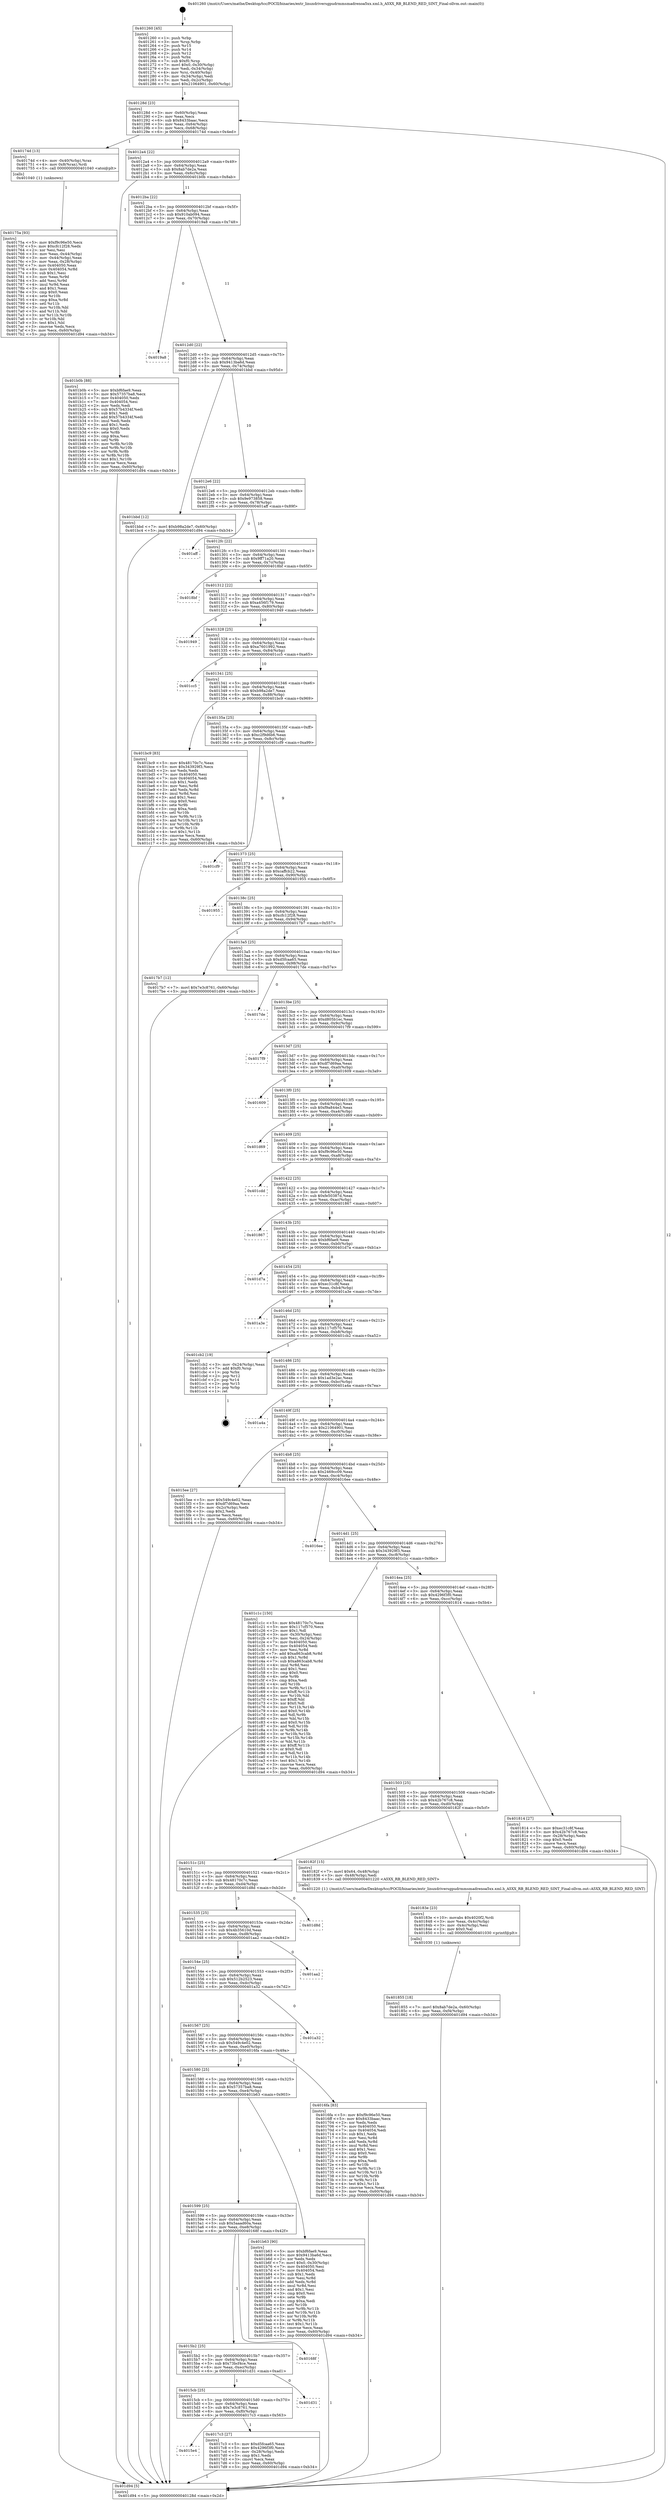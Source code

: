 digraph "0x401260" {
  label = "0x401260 (/mnt/c/Users/mathe/Desktop/tcc/POCII/binaries/extr_linuxdriversgpudrmmsmadrenoa5xx.xml.h_A5XX_RB_BLEND_RED_SINT_Final-ollvm.out::main(0))"
  labelloc = "t"
  node[shape=record]

  Entry [label="",width=0.3,height=0.3,shape=circle,fillcolor=black,style=filled]
  "0x40128d" [label="{
     0x40128d [23]\l
     | [instrs]\l
     &nbsp;&nbsp;0x40128d \<+3\>: mov -0x60(%rbp),%eax\l
     &nbsp;&nbsp;0x401290 \<+2\>: mov %eax,%ecx\l
     &nbsp;&nbsp;0x401292 \<+6\>: sub $0x8433baac,%ecx\l
     &nbsp;&nbsp;0x401298 \<+3\>: mov %eax,-0x64(%rbp)\l
     &nbsp;&nbsp;0x40129b \<+3\>: mov %ecx,-0x68(%rbp)\l
     &nbsp;&nbsp;0x40129e \<+6\>: je 000000000040174d \<main+0x4ed\>\l
  }"]
  "0x40174d" [label="{
     0x40174d [13]\l
     | [instrs]\l
     &nbsp;&nbsp;0x40174d \<+4\>: mov -0x40(%rbp),%rax\l
     &nbsp;&nbsp;0x401751 \<+4\>: mov 0x8(%rax),%rdi\l
     &nbsp;&nbsp;0x401755 \<+5\>: call 0000000000401040 \<atoi@plt\>\l
     | [calls]\l
     &nbsp;&nbsp;0x401040 \{1\} (unknown)\l
  }"]
  "0x4012a4" [label="{
     0x4012a4 [22]\l
     | [instrs]\l
     &nbsp;&nbsp;0x4012a4 \<+5\>: jmp 00000000004012a9 \<main+0x49\>\l
     &nbsp;&nbsp;0x4012a9 \<+3\>: mov -0x64(%rbp),%eax\l
     &nbsp;&nbsp;0x4012ac \<+5\>: sub $0x8ab7de2a,%eax\l
     &nbsp;&nbsp;0x4012b1 \<+3\>: mov %eax,-0x6c(%rbp)\l
     &nbsp;&nbsp;0x4012b4 \<+6\>: je 0000000000401b0b \<main+0x8ab\>\l
  }"]
  Exit [label="",width=0.3,height=0.3,shape=circle,fillcolor=black,style=filled,peripheries=2]
  "0x401b0b" [label="{
     0x401b0b [88]\l
     | [instrs]\l
     &nbsp;&nbsp;0x401b0b \<+5\>: mov $0xbf6fae9,%eax\l
     &nbsp;&nbsp;0x401b10 \<+5\>: mov $0x57357ba8,%ecx\l
     &nbsp;&nbsp;0x401b15 \<+7\>: mov 0x404050,%edx\l
     &nbsp;&nbsp;0x401b1c \<+7\>: mov 0x404054,%esi\l
     &nbsp;&nbsp;0x401b23 \<+2\>: mov %edx,%edi\l
     &nbsp;&nbsp;0x401b25 \<+6\>: sub $0x57b4334f,%edi\l
     &nbsp;&nbsp;0x401b2b \<+3\>: sub $0x1,%edi\l
     &nbsp;&nbsp;0x401b2e \<+6\>: add $0x57b4334f,%edi\l
     &nbsp;&nbsp;0x401b34 \<+3\>: imul %edi,%edx\l
     &nbsp;&nbsp;0x401b37 \<+3\>: and $0x1,%edx\l
     &nbsp;&nbsp;0x401b3a \<+3\>: cmp $0x0,%edx\l
     &nbsp;&nbsp;0x401b3d \<+4\>: sete %r8b\l
     &nbsp;&nbsp;0x401b41 \<+3\>: cmp $0xa,%esi\l
     &nbsp;&nbsp;0x401b44 \<+4\>: setl %r9b\l
     &nbsp;&nbsp;0x401b48 \<+3\>: mov %r8b,%r10b\l
     &nbsp;&nbsp;0x401b4b \<+3\>: and %r9b,%r10b\l
     &nbsp;&nbsp;0x401b4e \<+3\>: xor %r9b,%r8b\l
     &nbsp;&nbsp;0x401b51 \<+3\>: or %r8b,%r10b\l
     &nbsp;&nbsp;0x401b54 \<+4\>: test $0x1,%r10b\l
     &nbsp;&nbsp;0x401b58 \<+3\>: cmovne %ecx,%eax\l
     &nbsp;&nbsp;0x401b5b \<+3\>: mov %eax,-0x60(%rbp)\l
     &nbsp;&nbsp;0x401b5e \<+5\>: jmp 0000000000401d94 \<main+0xb34\>\l
  }"]
  "0x4012ba" [label="{
     0x4012ba [22]\l
     | [instrs]\l
     &nbsp;&nbsp;0x4012ba \<+5\>: jmp 00000000004012bf \<main+0x5f\>\l
     &nbsp;&nbsp;0x4012bf \<+3\>: mov -0x64(%rbp),%eax\l
     &nbsp;&nbsp;0x4012c2 \<+5\>: sub $0x910ab094,%eax\l
     &nbsp;&nbsp;0x4012c7 \<+3\>: mov %eax,-0x70(%rbp)\l
     &nbsp;&nbsp;0x4012ca \<+6\>: je 00000000004019a8 \<main+0x748\>\l
  }"]
  "0x401855" [label="{
     0x401855 [18]\l
     | [instrs]\l
     &nbsp;&nbsp;0x401855 \<+7\>: movl $0x8ab7de2a,-0x60(%rbp)\l
     &nbsp;&nbsp;0x40185c \<+6\>: mov %eax,-0xf4(%rbp)\l
     &nbsp;&nbsp;0x401862 \<+5\>: jmp 0000000000401d94 \<main+0xb34\>\l
  }"]
  "0x4019a8" [label="{
     0x4019a8\l
  }", style=dashed]
  "0x4012d0" [label="{
     0x4012d0 [22]\l
     | [instrs]\l
     &nbsp;&nbsp;0x4012d0 \<+5\>: jmp 00000000004012d5 \<main+0x75\>\l
     &nbsp;&nbsp;0x4012d5 \<+3\>: mov -0x64(%rbp),%eax\l
     &nbsp;&nbsp;0x4012d8 \<+5\>: sub $0x9413ba6d,%eax\l
     &nbsp;&nbsp;0x4012dd \<+3\>: mov %eax,-0x74(%rbp)\l
     &nbsp;&nbsp;0x4012e0 \<+6\>: je 0000000000401bbd \<main+0x95d\>\l
  }"]
  "0x40183e" [label="{
     0x40183e [23]\l
     | [instrs]\l
     &nbsp;&nbsp;0x40183e \<+10\>: movabs $0x4020f2,%rdi\l
     &nbsp;&nbsp;0x401848 \<+3\>: mov %eax,-0x4c(%rbp)\l
     &nbsp;&nbsp;0x40184b \<+3\>: mov -0x4c(%rbp),%esi\l
     &nbsp;&nbsp;0x40184e \<+2\>: mov $0x0,%al\l
     &nbsp;&nbsp;0x401850 \<+5\>: call 0000000000401030 \<printf@plt\>\l
     | [calls]\l
     &nbsp;&nbsp;0x401030 \{1\} (unknown)\l
  }"]
  "0x401bbd" [label="{
     0x401bbd [12]\l
     | [instrs]\l
     &nbsp;&nbsp;0x401bbd \<+7\>: movl $0xb98a2de7,-0x60(%rbp)\l
     &nbsp;&nbsp;0x401bc4 \<+5\>: jmp 0000000000401d94 \<main+0xb34\>\l
  }"]
  "0x4012e6" [label="{
     0x4012e6 [22]\l
     | [instrs]\l
     &nbsp;&nbsp;0x4012e6 \<+5\>: jmp 00000000004012eb \<main+0x8b\>\l
     &nbsp;&nbsp;0x4012eb \<+3\>: mov -0x64(%rbp),%eax\l
     &nbsp;&nbsp;0x4012ee \<+5\>: sub $0x9e973858,%eax\l
     &nbsp;&nbsp;0x4012f3 \<+3\>: mov %eax,-0x78(%rbp)\l
     &nbsp;&nbsp;0x4012f6 \<+6\>: je 0000000000401aff \<main+0x89f\>\l
  }"]
  "0x4015e4" [label="{
     0x4015e4\l
  }", style=dashed]
  "0x401aff" [label="{
     0x401aff\l
  }", style=dashed]
  "0x4012fc" [label="{
     0x4012fc [22]\l
     | [instrs]\l
     &nbsp;&nbsp;0x4012fc \<+5\>: jmp 0000000000401301 \<main+0xa1\>\l
     &nbsp;&nbsp;0x401301 \<+3\>: mov -0x64(%rbp),%eax\l
     &nbsp;&nbsp;0x401304 \<+5\>: sub $0x9ff71a20,%eax\l
     &nbsp;&nbsp;0x401309 \<+3\>: mov %eax,-0x7c(%rbp)\l
     &nbsp;&nbsp;0x40130c \<+6\>: je 00000000004018bf \<main+0x65f\>\l
  }"]
  "0x4017c3" [label="{
     0x4017c3 [27]\l
     | [instrs]\l
     &nbsp;&nbsp;0x4017c3 \<+5\>: mov $0xd5fcaa65,%eax\l
     &nbsp;&nbsp;0x4017c8 \<+5\>: mov $0x4296f3f0,%ecx\l
     &nbsp;&nbsp;0x4017cd \<+3\>: mov -0x28(%rbp),%edx\l
     &nbsp;&nbsp;0x4017d0 \<+3\>: cmp $0x1,%edx\l
     &nbsp;&nbsp;0x4017d3 \<+3\>: cmovl %ecx,%eax\l
     &nbsp;&nbsp;0x4017d6 \<+3\>: mov %eax,-0x60(%rbp)\l
     &nbsp;&nbsp;0x4017d9 \<+5\>: jmp 0000000000401d94 \<main+0xb34\>\l
  }"]
  "0x4018bf" [label="{
     0x4018bf\l
  }", style=dashed]
  "0x401312" [label="{
     0x401312 [22]\l
     | [instrs]\l
     &nbsp;&nbsp;0x401312 \<+5\>: jmp 0000000000401317 \<main+0xb7\>\l
     &nbsp;&nbsp;0x401317 \<+3\>: mov -0x64(%rbp),%eax\l
     &nbsp;&nbsp;0x40131a \<+5\>: sub $0xa456f179,%eax\l
     &nbsp;&nbsp;0x40131f \<+3\>: mov %eax,-0x80(%rbp)\l
     &nbsp;&nbsp;0x401322 \<+6\>: je 0000000000401949 \<main+0x6e9\>\l
  }"]
  "0x4015cb" [label="{
     0x4015cb [25]\l
     | [instrs]\l
     &nbsp;&nbsp;0x4015cb \<+5\>: jmp 00000000004015d0 \<main+0x370\>\l
     &nbsp;&nbsp;0x4015d0 \<+3\>: mov -0x64(%rbp),%eax\l
     &nbsp;&nbsp;0x4015d3 \<+5\>: sub $0x7e3c8761,%eax\l
     &nbsp;&nbsp;0x4015d8 \<+6\>: mov %eax,-0xf0(%rbp)\l
     &nbsp;&nbsp;0x4015de \<+6\>: je 00000000004017c3 \<main+0x563\>\l
  }"]
  "0x401949" [label="{
     0x401949\l
  }", style=dashed]
  "0x401328" [label="{
     0x401328 [25]\l
     | [instrs]\l
     &nbsp;&nbsp;0x401328 \<+5\>: jmp 000000000040132d \<main+0xcd\>\l
     &nbsp;&nbsp;0x40132d \<+3\>: mov -0x64(%rbp),%eax\l
     &nbsp;&nbsp;0x401330 \<+5\>: sub $0xa7601992,%eax\l
     &nbsp;&nbsp;0x401335 \<+6\>: mov %eax,-0x84(%rbp)\l
     &nbsp;&nbsp;0x40133b \<+6\>: je 0000000000401cc5 \<main+0xa65\>\l
  }"]
  "0x401d31" [label="{
     0x401d31\l
  }", style=dashed]
  "0x401cc5" [label="{
     0x401cc5\l
  }", style=dashed]
  "0x401341" [label="{
     0x401341 [25]\l
     | [instrs]\l
     &nbsp;&nbsp;0x401341 \<+5\>: jmp 0000000000401346 \<main+0xe6\>\l
     &nbsp;&nbsp;0x401346 \<+3\>: mov -0x64(%rbp),%eax\l
     &nbsp;&nbsp;0x401349 \<+5\>: sub $0xb98a2de7,%eax\l
     &nbsp;&nbsp;0x40134e \<+6\>: mov %eax,-0x88(%rbp)\l
     &nbsp;&nbsp;0x401354 \<+6\>: je 0000000000401bc9 \<main+0x969\>\l
  }"]
  "0x4015b2" [label="{
     0x4015b2 [25]\l
     | [instrs]\l
     &nbsp;&nbsp;0x4015b2 \<+5\>: jmp 00000000004015b7 \<main+0x357\>\l
     &nbsp;&nbsp;0x4015b7 \<+3\>: mov -0x64(%rbp),%eax\l
     &nbsp;&nbsp;0x4015ba \<+5\>: sub $0x73bcf4ce,%eax\l
     &nbsp;&nbsp;0x4015bf \<+6\>: mov %eax,-0xec(%rbp)\l
     &nbsp;&nbsp;0x4015c5 \<+6\>: je 0000000000401d31 \<main+0xad1\>\l
  }"]
  "0x401bc9" [label="{
     0x401bc9 [83]\l
     | [instrs]\l
     &nbsp;&nbsp;0x401bc9 \<+5\>: mov $0x48170c7c,%eax\l
     &nbsp;&nbsp;0x401bce \<+5\>: mov $0x343929f3,%ecx\l
     &nbsp;&nbsp;0x401bd3 \<+2\>: xor %edx,%edx\l
     &nbsp;&nbsp;0x401bd5 \<+7\>: mov 0x404050,%esi\l
     &nbsp;&nbsp;0x401bdc \<+7\>: mov 0x404054,%edi\l
     &nbsp;&nbsp;0x401be3 \<+3\>: sub $0x1,%edx\l
     &nbsp;&nbsp;0x401be6 \<+3\>: mov %esi,%r8d\l
     &nbsp;&nbsp;0x401be9 \<+3\>: add %edx,%r8d\l
     &nbsp;&nbsp;0x401bec \<+4\>: imul %r8d,%esi\l
     &nbsp;&nbsp;0x401bf0 \<+3\>: and $0x1,%esi\l
     &nbsp;&nbsp;0x401bf3 \<+3\>: cmp $0x0,%esi\l
     &nbsp;&nbsp;0x401bf6 \<+4\>: sete %r9b\l
     &nbsp;&nbsp;0x401bfa \<+3\>: cmp $0xa,%edi\l
     &nbsp;&nbsp;0x401bfd \<+4\>: setl %r10b\l
     &nbsp;&nbsp;0x401c01 \<+3\>: mov %r9b,%r11b\l
     &nbsp;&nbsp;0x401c04 \<+3\>: and %r10b,%r11b\l
     &nbsp;&nbsp;0x401c07 \<+3\>: xor %r10b,%r9b\l
     &nbsp;&nbsp;0x401c0a \<+3\>: or %r9b,%r11b\l
     &nbsp;&nbsp;0x401c0d \<+4\>: test $0x1,%r11b\l
     &nbsp;&nbsp;0x401c11 \<+3\>: cmovne %ecx,%eax\l
     &nbsp;&nbsp;0x401c14 \<+3\>: mov %eax,-0x60(%rbp)\l
     &nbsp;&nbsp;0x401c17 \<+5\>: jmp 0000000000401d94 \<main+0xb34\>\l
  }"]
  "0x40135a" [label="{
     0x40135a [25]\l
     | [instrs]\l
     &nbsp;&nbsp;0x40135a \<+5\>: jmp 000000000040135f \<main+0xff\>\l
     &nbsp;&nbsp;0x40135f \<+3\>: mov -0x64(%rbp),%eax\l
     &nbsp;&nbsp;0x401362 \<+5\>: sub $0xc2f9d6b6,%eax\l
     &nbsp;&nbsp;0x401367 \<+6\>: mov %eax,-0x8c(%rbp)\l
     &nbsp;&nbsp;0x40136d \<+6\>: je 0000000000401cf9 \<main+0xa99\>\l
  }"]
  "0x40168f" [label="{
     0x40168f\l
  }", style=dashed]
  "0x401cf9" [label="{
     0x401cf9\l
  }", style=dashed]
  "0x401373" [label="{
     0x401373 [25]\l
     | [instrs]\l
     &nbsp;&nbsp;0x401373 \<+5\>: jmp 0000000000401378 \<main+0x118\>\l
     &nbsp;&nbsp;0x401378 \<+3\>: mov -0x64(%rbp),%eax\l
     &nbsp;&nbsp;0x40137b \<+5\>: sub $0xcaffcb22,%eax\l
     &nbsp;&nbsp;0x401380 \<+6\>: mov %eax,-0x90(%rbp)\l
     &nbsp;&nbsp;0x401386 \<+6\>: je 0000000000401955 \<main+0x6f5\>\l
  }"]
  "0x401599" [label="{
     0x401599 [25]\l
     | [instrs]\l
     &nbsp;&nbsp;0x401599 \<+5\>: jmp 000000000040159e \<main+0x33e\>\l
     &nbsp;&nbsp;0x40159e \<+3\>: mov -0x64(%rbp),%eax\l
     &nbsp;&nbsp;0x4015a1 \<+5\>: sub $0x5aaad60a,%eax\l
     &nbsp;&nbsp;0x4015a6 \<+6\>: mov %eax,-0xe8(%rbp)\l
     &nbsp;&nbsp;0x4015ac \<+6\>: je 000000000040168f \<main+0x42f\>\l
  }"]
  "0x401955" [label="{
     0x401955\l
  }", style=dashed]
  "0x40138c" [label="{
     0x40138c [25]\l
     | [instrs]\l
     &nbsp;&nbsp;0x40138c \<+5\>: jmp 0000000000401391 \<main+0x131\>\l
     &nbsp;&nbsp;0x401391 \<+3\>: mov -0x64(%rbp),%eax\l
     &nbsp;&nbsp;0x401394 \<+5\>: sub $0xcfc12f28,%eax\l
     &nbsp;&nbsp;0x401399 \<+6\>: mov %eax,-0x94(%rbp)\l
     &nbsp;&nbsp;0x40139f \<+6\>: je 00000000004017b7 \<main+0x557\>\l
  }"]
  "0x401b63" [label="{
     0x401b63 [90]\l
     | [instrs]\l
     &nbsp;&nbsp;0x401b63 \<+5\>: mov $0xbf6fae9,%eax\l
     &nbsp;&nbsp;0x401b68 \<+5\>: mov $0x9413ba6d,%ecx\l
     &nbsp;&nbsp;0x401b6d \<+2\>: xor %edx,%edx\l
     &nbsp;&nbsp;0x401b6f \<+7\>: movl $0x0,-0x30(%rbp)\l
     &nbsp;&nbsp;0x401b76 \<+7\>: mov 0x404050,%esi\l
     &nbsp;&nbsp;0x401b7d \<+7\>: mov 0x404054,%edi\l
     &nbsp;&nbsp;0x401b84 \<+3\>: sub $0x1,%edx\l
     &nbsp;&nbsp;0x401b87 \<+3\>: mov %esi,%r8d\l
     &nbsp;&nbsp;0x401b8a \<+3\>: add %edx,%r8d\l
     &nbsp;&nbsp;0x401b8d \<+4\>: imul %r8d,%esi\l
     &nbsp;&nbsp;0x401b91 \<+3\>: and $0x1,%esi\l
     &nbsp;&nbsp;0x401b94 \<+3\>: cmp $0x0,%esi\l
     &nbsp;&nbsp;0x401b97 \<+4\>: sete %r9b\l
     &nbsp;&nbsp;0x401b9b \<+3\>: cmp $0xa,%edi\l
     &nbsp;&nbsp;0x401b9e \<+4\>: setl %r10b\l
     &nbsp;&nbsp;0x401ba2 \<+3\>: mov %r9b,%r11b\l
     &nbsp;&nbsp;0x401ba5 \<+3\>: and %r10b,%r11b\l
     &nbsp;&nbsp;0x401ba8 \<+3\>: xor %r10b,%r9b\l
     &nbsp;&nbsp;0x401bab \<+3\>: or %r9b,%r11b\l
     &nbsp;&nbsp;0x401bae \<+4\>: test $0x1,%r11b\l
     &nbsp;&nbsp;0x401bb2 \<+3\>: cmovne %ecx,%eax\l
     &nbsp;&nbsp;0x401bb5 \<+3\>: mov %eax,-0x60(%rbp)\l
     &nbsp;&nbsp;0x401bb8 \<+5\>: jmp 0000000000401d94 \<main+0xb34\>\l
  }"]
  "0x4017b7" [label="{
     0x4017b7 [12]\l
     | [instrs]\l
     &nbsp;&nbsp;0x4017b7 \<+7\>: movl $0x7e3c8761,-0x60(%rbp)\l
     &nbsp;&nbsp;0x4017be \<+5\>: jmp 0000000000401d94 \<main+0xb34\>\l
  }"]
  "0x4013a5" [label="{
     0x4013a5 [25]\l
     | [instrs]\l
     &nbsp;&nbsp;0x4013a5 \<+5\>: jmp 00000000004013aa \<main+0x14a\>\l
     &nbsp;&nbsp;0x4013aa \<+3\>: mov -0x64(%rbp),%eax\l
     &nbsp;&nbsp;0x4013ad \<+5\>: sub $0xd5fcaa65,%eax\l
     &nbsp;&nbsp;0x4013b2 \<+6\>: mov %eax,-0x98(%rbp)\l
     &nbsp;&nbsp;0x4013b8 \<+6\>: je 00000000004017de \<main+0x57e\>\l
  }"]
  "0x40175a" [label="{
     0x40175a [93]\l
     | [instrs]\l
     &nbsp;&nbsp;0x40175a \<+5\>: mov $0xf9c96e50,%ecx\l
     &nbsp;&nbsp;0x40175f \<+5\>: mov $0xcfc12f28,%edx\l
     &nbsp;&nbsp;0x401764 \<+2\>: xor %esi,%esi\l
     &nbsp;&nbsp;0x401766 \<+3\>: mov %eax,-0x44(%rbp)\l
     &nbsp;&nbsp;0x401769 \<+3\>: mov -0x44(%rbp),%eax\l
     &nbsp;&nbsp;0x40176c \<+3\>: mov %eax,-0x28(%rbp)\l
     &nbsp;&nbsp;0x40176f \<+7\>: mov 0x404050,%eax\l
     &nbsp;&nbsp;0x401776 \<+8\>: mov 0x404054,%r8d\l
     &nbsp;&nbsp;0x40177e \<+3\>: sub $0x1,%esi\l
     &nbsp;&nbsp;0x401781 \<+3\>: mov %eax,%r9d\l
     &nbsp;&nbsp;0x401784 \<+3\>: add %esi,%r9d\l
     &nbsp;&nbsp;0x401787 \<+4\>: imul %r9d,%eax\l
     &nbsp;&nbsp;0x40178b \<+3\>: and $0x1,%eax\l
     &nbsp;&nbsp;0x40178e \<+3\>: cmp $0x0,%eax\l
     &nbsp;&nbsp;0x401791 \<+4\>: sete %r10b\l
     &nbsp;&nbsp;0x401795 \<+4\>: cmp $0xa,%r8d\l
     &nbsp;&nbsp;0x401799 \<+4\>: setl %r11b\l
     &nbsp;&nbsp;0x40179d \<+3\>: mov %r10b,%bl\l
     &nbsp;&nbsp;0x4017a0 \<+3\>: and %r11b,%bl\l
     &nbsp;&nbsp;0x4017a3 \<+3\>: xor %r11b,%r10b\l
     &nbsp;&nbsp;0x4017a6 \<+3\>: or %r10b,%bl\l
     &nbsp;&nbsp;0x4017a9 \<+3\>: test $0x1,%bl\l
     &nbsp;&nbsp;0x4017ac \<+3\>: cmovne %edx,%ecx\l
     &nbsp;&nbsp;0x4017af \<+3\>: mov %ecx,-0x60(%rbp)\l
     &nbsp;&nbsp;0x4017b2 \<+5\>: jmp 0000000000401d94 \<main+0xb34\>\l
  }"]
  "0x4017de" [label="{
     0x4017de\l
  }", style=dashed]
  "0x4013be" [label="{
     0x4013be [25]\l
     | [instrs]\l
     &nbsp;&nbsp;0x4013be \<+5\>: jmp 00000000004013c3 \<main+0x163\>\l
     &nbsp;&nbsp;0x4013c3 \<+3\>: mov -0x64(%rbp),%eax\l
     &nbsp;&nbsp;0x4013c6 \<+5\>: sub $0xd805b1ec,%eax\l
     &nbsp;&nbsp;0x4013cb \<+6\>: mov %eax,-0x9c(%rbp)\l
     &nbsp;&nbsp;0x4013d1 \<+6\>: je 00000000004017f9 \<main+0x599\>\l
  }"]
  "0x401580" [label="{
     0x401580 [25]\l
     | [instrs]\l
     &nbsp;&nbsp;0x401580 \<+5\>: jmp 0000000000401585 \<main+0x325\>\l
     &nbsp;&nbsp;0x401585 \<+3\>: mov -0x64(%rbp),%eax\l
     &nbsp;&nbsp;0x401588 \<+5\>: sub $0x57357ba8,%eax\l
     &nbsp;&nbsp;0x40158d \<+6\>: mov %eax,-0xe4(%rbp)\l
     &nbsp;&nbsp;0x401593 \<+6\>: je 0000000000401b63 \<main+0x903\>\l
  }"]
  "0x4017f9" [label="{
     0x4017f9\l
  }", style=dashed]
  "0x4013d7" [label="{
     0x4013d7 [25]\l
     | [instrs]\l
     &nbsp;&nbsp;0x4013d7 \<+5\>: jmp 00000000004013dc \<main+0x17c\>\l
     &nbsp;&nbsp;0x4013dc \<+3\>: mov -0x64(%rbp),%eax\l
     &nbsp;&nbsp;0x4013df \<+5\>: sub $0xdf7d69aa,%eax\l
     &nbsp;&nbsp;0x4013e4 \<+6\>: mov %eax,-0xa0(%rbp)\l
     &nbsp;&nbsp;0x4013ea \<+6\>: je 0000000000401609 \<main+0x3a9\>\l
  }"]
  "0x4016fa" [label="{
     0x4016fa [83]\l
     | [instrs]\l
     &nbsp;&nbsp;0x4016fa \<+5\>: mov $0xf9c96e50,%eax\l
     &nbsp;&nbsp;0x4016ff \<+5\>: mov $0x8433baac,%ecx\l
     &nbsp;&nbsp;0x401704 \<+2\>: xor %edx,%edx\l
     &nbsp;&nbsp;0x401706 \<+7\>: mov 0x404050,%esi\l
     &nbsp;&nbsp;0x40170d \<+7\>: mov 0x404054,%edi\l
     &nbsp;&nbsp;0x401714 \<+3\>: sub $0x1,%edx\l
     &nbsp;&nbsp;0x401717 \<+3\>: mov %esi,%r8d\l
     &nbsp;&nbsp;0x40171a \<+3\>: add %edx,%r8d\l
     &nbsp;&nbsp;0x40171d \<+4\>: imul %r8d,%esi\l
     &nbsp;&nbsp;0x401721 \<+3\>: and $0x1,%esi\l
     &nbsp;&nbsp;0x401724 \<+3\>: cmp $0x0,%esi\l
     &nbsp;&nbsp;0x401727 \<+4\>: sete %r9b\l
     &nbsp;&nbsp;0x40172b \<+3\>: cmp $0xa,%edi\l
     &nbsp;&nbsp;0x40172e \<+4\>: setl %r10b\l
     &nbsp;&nbsp;0x401732 \<+3\>: mov %r9b,%r11b\l
     &nbsp;&nbsp;0x401735 \<+3\>: and %r10b,%r11b\l
     &nbsp;&nbsp;0x401738 \<+3\>: xor %r10b,%r9b\l
     &nbsp;&nbsp;0x40173b \<+3\>: or %r9b,%r11b\l
     &nbsp;&nbsp;0x40173e \<+4\>: test $0x1,%r11b\l
     &nbsp;&nbsp;0x401742 \<+3\>: cmovne %ecx,%eax\l
     &nbsp;&nbsp;0x401745 \<+3\>: mov %eax,-0x60(%rbp)\l
     &nbsp;&nbsp;0x401748 \<+5\>: jmp 0000000000401d94 \<main+0xb34\>\l
  }"]
  "0x401609" [label="{
     0x401609\l
  }", style=dashed]
  "0x4013f0" [label="{
     0x4013f0 [25]\l
     | [instrs]\l
     &nbsp;&nbsp;0x4013f0 \<+5\>: jmp 00000000004013f5 \<main+0x195\>\l
     &nbsp;&nbsp;0x4013f5 \<+3\>: mov -0x64(%rbp),%eax\l
     &nbsp;&nbsp;0x4013f8 \<+5\>: sub $0xf9a844e3,%eax\l
     &nbsp;&nbsp;0x4013fd \<+6\>: mov %eax,-0xa4(%rbp)\l
     &nbsp;&nbsp;0x401403 \<+6\>: je 0000000000401d69 \<main+0xb09\>\l
  }"]
  "0x401567" [label="{
     0x401567 [25]\l
     | [instrs]\l
     &nbsp;&nbsp;0x401567 \<+5\>: jmp 000000000040156c \<main+0x30c\>\l
     &nbsp;&nbsp;0x40156c \<+3\>: mov -0x64(%rbp),%eax\l
     &nbsp;&nbsp;0x40156f \<+5\>: sub $0x549c4e02,%eax\l
     &nbsp;&nbsp;0x401574 \<+6\>: mov %eax,-0xe0(%rbp)\l
     &nbsp;&nbsp;0x40157a \<+6\>: je 00000000004016fa \<main+0x49a\>\l
  }"]
  "0x401d69" [label="{
     0x401d69\l
  }", style=dashed]
  "0x401409" [label="{
     0x401409 [25]\l
     | [instrs]\l
     &nbsp;&nbsp;0x401409 \<+5\>: jmp 000000000040140e \<main+0x1ae\>\l
     &nbsp;&nbsp;0x40140e \<+3\>: mov -0x64(%rbp),%eax\l
     &nbsp;&nbsp;0x401411 \<+5\>: sub $0xf9c96e50,%eax\l
     &nbsp;&nbsp;0x401416 \<+6\>: mov %eax,-0xa8(%rbp)\l
     &nbsp;&nbsp;0x40141c \<+6\>: je 0000000000401cdd \<main+0xa7d\>\l
  }"]
  "0x401a32" [label="{
     0x401a32\l
  }", style=dashed]
  "0x401cdd" [label="{
     0x401cdd\l
  }", style=dashed]
  "0x401422" [label="{
     0x401422 [25]\l
     | [instrs]\l
     &nbsp;&nbsp;0x401422 \<+5\>: jmp 0000000000401427 \<main+0x1c7\>\l
     &nbsp;&nbsp;0x401427 \<+3\>: mov -0x64(%rbp),%eax\l
     &nbsp;&nbsp;0x40142a \<+5\>: sub $0xfe50387d,%eax\l
     &nbsp;&nbsp;0x40142f \<+6\>: mov %eax,-0xac(%rbp)\l
     &nbsp;&nbsp;0x401435 \<+6\>: je 0000000000401867 \<main+0x607\>\l
  }"]
  "0x40154e" [label="{
     0x40154e [25]\l
     | [instrs]\l
     &nbsp;&nbsp;0x40154e \<+5\>: jmp 0000000000401553 \<main+0x2f3\>\l
     &nbsp;&nbsp;0x401553 \<+3\>: mov -0x64(%rbp),%eax\l
     &nbsp;&nbsp;0x401556 \<+5\>: sub $0x512b2523,%eax\l
     &nbsp;&nbsp;0x40155b \<+6\>: mov %eax,-0xdc(%rbp)\l
     &nbsp;&nbsp;0x401561 \<+6\>: je 0000000000401a32 \<main+0x7d2\>\l
  }"]
  "0x401867" [label="{
     0x401867\l
  }", style=dashed]
  "0x40143b" [label="{
     0x40143b [25]\l
     | [instrs]\l
     &nbsp;&nbsp;0x40143b \<+5\>: jmp 0000000000401440 \<main+0x1e0\>\l
     &nbsp;&nbsp;0x401440 \<+3\>: mov -0x64(%rbp),%eax\l
     &nbsp;&nbsp;0x401443 \<+5\>: sub $0xbf6fae9,%eax\l
     &nbsp;&nbsp;0x401448 \<+6\>: mov %eax,-0xb0(%rbp)\l
     &nbsp;&nbsp;0x40144e \<+6\>: je 0000000000401d7a \<main+0xb1a\>\l
  }"]
  "0x401aa2" [label="{
     0x401aa2\l
  }", style=dashed]
  "0x401d7a" [label="{
     0x401d7a\l
  }", style=dashed]
  "0x401454" [label="{
     0x401454 [25]\l
     | [instrs]\l
     &nbsp;&nbsp;0x401454 \<+5\>: jmp 0000000000401459 \<main+0x1f9\>\l
     &nbsp;&nbsp;0x401459 \<+3\>: mov -0x64(%rbp),%eax\l
     &nbsp;&nbsp;0x40145c \<+5\>: sub $0xec31c8f,%eax\l
     &nbsp;&nbsp;0x401461 \<+6\>: mov %eax,-0xb4(%rbp)\l
     &nbsp;&nbsp;0x401467 \<+6\>: je 0000000000401a3e \<main+0x7de\>\l
  }"]
  "0x401535" [label="{
     0x401535 [25]\l
     | [instrs]\l
     &nbsp;&nbsp;0x401535 \<+5\>: jmp 000000000040153a \<main+0x2da\>\l
     &nbsp;&nbsp;0x40153a \<+3\>: mov -0x64(%rbp),%eax\l
     &nbsp;&nbsp;0x40153d \<+5\>: sub $0x4b35610d,%eax\l
     &nbsp;&nbsp;0x401542 \<+6\>: mov %eax,-0xd8(%rbp)\l
     &nbsp;&nbsp;0x401548 \<+6\>: je 0000000000401aa2 \<main+0x842\>\l
  }"]
  "0x401a3e" [label="{
     0x401a3e\l
  }", style=dashed]
  "0x40146d" [label="{
     0x40146d [25]\l
     | [instrs]\l
     &nbsp;&nbsp;0x40146d \<+5\>: jmp 0000000000401472 \<main+0x212\>\l
     &nbsp;&nbsp;0x401472 \<+3\>: mov -0x64(%rbp),%eax\l
     &nbsp;&nbsp;0x401475 \<+5\>: sub $0x117cf570,%eax\l
     &nbsp;&nbsp;0x40147a \<+6\>: mov %eax,-0xb8(%rbp)\l
     &nbsp;&nbsp;0x401480 \<+6\>: je 0000000000401cb2 \<main+0xa52\>\l
  }"]
  "0x401d8d" [label="{
     0x401d8d\l
  }", style=dashed]
  "0x401cb2" [label="{
     0x401cb2 [19]\l
     | [instrs]\l
     &nbsp;&nbsp;0x401cb2 \<+3\>: mov -0x24(%rbp),%eax\l
     &nbsp;&nbsp;0x401cb5 \<+7\>: add $0xf0,%rsp\l
     &nbsp;&nbsp;0x401cbc \<+1\>: pop %rbx\l
     &nbsp;&nbsp;0x401cbd \<+2\>: pop %r12\l
     &nbsp;&nbsp;0x401cbf \<+2\>: pop %r14\l
     &nbsp;&nbsp;0x401cc1 \<+2\>: pop %r15\l
     &nbsp;&nbsp;0x401cc3 \<+1\>: pop %rbp\l
     &nbsp;&nbsp;0x401cc4 \<+1\>: ret\l
  }"]
  "0x401486" [label="{
     0x401486 [25]\l
     | [instrs]\l
     &nbsp;&nbsp;0x401486 \<+5\>: jmp 000000000040148b \<main+0x22b\>\l
     &nbsp;&nbsp;0x40148b \<+3\>: mov -0x64(%rbp),%eax\l
     &nbsp;&nbsp;0x40148e \<+5\>: sub $0x1ad3e2ac,%eax\l
     &nbsp;&nbsp;0x401493 \<+6\>: mov %eax,-0xbc(%rbp)\l
     &nbsp;&nbsp;0x401499 \<+6\>: je 0000000000401a4a \<main+0x7ea\>\l
  }"]
  "0x40151c" [label="{
     0x40151c [25]\l
     | [instrs]\l
     &nbsp;&nbsp;0x40151c \<+5\>: jmp 0000000000401521 \<main+0x2c1\>\l
     &nbsp;&nbsp;0x401521 \<+3\>: mov -0x64(%rbp),%eax\l
     &nbsp;&nbsp;0x401524 \<+5\>: sub $0x48170c7c,%eax\l
     &nbsp;&nbsp;0x401529 \<+6\>: mov %eax,-0xd4(%rbp)\l
     &nbsp;&nbsp;0x40152f \<+6\>: je 0000000000401d8d \<main+0xb2d\>\l
  }"]
  "0x401a4a" [label="{
     0x401a4a\l
  }", style=dashed]
  "0x40149f" [label="{
     0x40149f [25]\l
     | [instrs]\l
     &nbsp;&nbsp;0x40149f \<+5\>: jmp 00000000004014a4 \<main+0x244\>\l
     &nbsp;&nbsp;0x4014a4 \<+3\>: mov -0x64(%rbp),%eax\l
     &nbsp;&nbsp;0x4014a7 \<+5\>: sub $0x21064901,%eax\l
     &nbsp;&nbsp;0x4014ac \<+6\>: mov %eax,-0xc0(%rbp)\l
     &nbsp;&nbsp;0x4014b2 \<+6\>: je 00000000004015ee \<main+0x38e\>\l
  }"]
  "0x40182f" [label="{
     0x40182f [15]\l
     | [instrs]\l
     &nbsp;&nbsp;0x40182f \<+7\>: movl $0x64,-0x48(%rbp)\l
     &nbsp;&nbsp;0x401836 \<+3\>: mov -0x48(%rbp),%edi\l
     &nbsp;&nbsp;0x401839 \<+5\>: call 0000000000401220 \<A5XX_RB_BLEND_RED_SINT\>\l
     | [calls]\l
     &nbsp;&nbsp;0x401220 \{1\} (/mnt/c/Users/mathe/Desktop/tcc/POCII/binaries/extr_linuxdriversgpudrmmsmadrenoa5xx.xml.h_A5XX_RB_BLEND_RED_SINT_Final-ollvm.out::A5XX_RB_BLEND_RED_SINT)\l
  }"]
  "0x4015ee" [label="{
     0x4015ee [27]\l
     | [instrs]\l
     &nbsp;&nbsp;0x4015ee \<+5\>: mov $0x549c4e02,%eax\l
     &nbsp;&nbsp;0x4015f3 \<+5\>: mov $0xdf7d69aa,%ecx\l
     &nbsp;&nbsp;0x4015f8 \<+3\>: mov -0x2c(%rbp),%edx\l
     &nbsp;&nbsp;0x4015fb \<+3\>: cmp $0x2,%edx\l
     &nbsp;&nbsp;0x4015fe \<+3\>: cmovne %ecx,%eax\l
     &nbsp;&nbsp;0x401601 \<+3\>: mov %eax,-0x60(%rbp)\l
     &nbsp;&nbsp;0x401604 \<+5\>: jmp 0000000000401d94 \<main+0xb34\>\l
  }"]
  "0x4014b8" [label="{
     0x4014b8 [25]\l
     | [instrs]\l
     &nbsp;&nbsp;0x4014b8 \<+5\>: jmp 00000000004014bd \<main+0x25d\>\l
     &nbsp;&nbsp;0x4014bd \<+3\>: mov -0x64(%rbp),%eax\l
     &nbsp;&nbsp;0x4014c0 \<+5\>: sub $0x2469cc09,%eax\l
     &nbsp;&nbsp;0x4014c5 \<+6\>: mov %eax,-0xc4(%rbp)\l
     &nbsp;&nbsp;0x4014cb \<+6\>: je 00000000004016ee \<main+0x48e\>\l
  }"]
  "0x401d94" [label="{
     0x401d94 [5]\l
     | [instrs]\l
     &nbsp;&nbsp;0x401d94 \<+5\>: jmp 000000000040128d \<main+0x2d\>\l
  }"]
  "0x401260" [label="{
     0x401260 [45]\l
     | [instrs]\l
     &nbsp;&nbsp;0x401260 \<+1\>: push %rbp\l
     &nbsp;&nbsp;0x401261 \<+3\>: mov %rsp,%rbp\l
     &nbsp;&nbsp;0x401264 \<+2\>: push %r15\l
     &nbsp;&nbsp;0x401266 \<+2\>: push %r14\l
     &nbsp;&nbsp;0x401268 \<+2\>: push %r12\l
     &nbsp;&nbsp;0x40126a \<+1\>: push %rbx\l
     &nbsp;&nbsp;0x40126b \<+7\>: sub $0xf0,%rsp\l
     &nbsp;&nbsp;0x401272 \<+7\>: movl $0x0,-0x30(%rbp)\l
     &nbsp;&nbsp;0x401279 \<+3\>: mov %edi,-0x34(%rbp)\l
     &nbsp;&nbsp;0x40127c \<+4\>: mov %rsi,-0x40(%rbp)\l
     &nbsp;&nbsp;0x401280 \<+3\>: mov -0x34(%rbp),%edi\l
     &nbsp;&nbsp;0x401283 \<+3\>: mov %edi,-0x2c(%rbp)\l
     &nbsp;&nbsp;0x401286 \<+7\>: movl $0x21064901,-0x60(%rbp)\l
  }"]
  "0x401503" [label="{
     0x401503 [25]\l
     | [instrs]\l
     &nbsp;&nbsp;0x401503 \<+5\>: jmp 0000000000401508 \<main+0x2a8\>\l
     &nbsp;&nbsp;0x401508 \<+3\>: mov -0x64(%rbp),%eax\l
     &nbsp;&nbsp;0x40150b \<+5\>: sub $0x42b767c8,%eax\l
     &nbsp;&nbsp;0x401510 \<+6\>: mov %eax,-0xd0(%rbp)\l
     &nbsp;&nbsp;0x401516 \<+6\>: je 000000000040182f \<main+0x5cf\>\l
  }"]
  "0x4016ee" [label="{
     0x4016ee\l
  }", style=dashed]
  "0x4014d1" [label="{
     0x4014d1 [25]\l
     | [instrs]\l
     &nbsp;&nbsp;0x4014d1 \<+5\>: jmp 00000000004014d6 \<main+0x276\>\l
     &nbsp;&nbsp;0x4014d6 \<+3\>: mov -0x64(%rbp),%eax\l
     &nbsp;&nbsp;0x4014d9 \<+5\>: sub $0x343929f3,%eax\l
     &nbsp;&nbsp;0x4014de \<+6\>: mov %eax,-0xc8(%rbp)\l
     &nbsp;&nbsp;0x4014e4 \<+6\>: je 0000000000401c1c \<main+0x9bc\>\l
  }"]
  "0x401814" [label="{
     0x401814 [27]\l
     | [instrs]\l
     &nbsp;&nbsp;0x401814 \<+5\>: mov $0xec31c8f,%eax\l
     &nbsp;&nbsp;0x401819 \<+5\>: mov $0x42b767c8,%ecx\l
     &nbsp;&nbsp;0x40181e \<+3\>: mov -0x28(%rbp),%edx\l
     &nbsp;&nbsp;0x401821 \<+3\>: cmp $0x0,%edx\l
     &nbsp;&nbsp;0x401824 \<+3\>: cmove %ecx,%eax\l
     &nbsp;&nbsp;0x401827 \<+3\>: mov %eax,-0x60(%rbp)\l
     &nbsp;&nbsp;0x40182a \<+5\>: jmp 0000000000401d94 \<main+0xb34\>\l
  }"]
  "0x401c1c" [label="{
     0x401c1c [150]\l
     | [instrs]\l
     &nbsp;&nbsp;0x401c1c \<+5\>: mov $0x48170c7c,%eax\l
     &nbsp;&nbsp;0x401c21 \<+5\>: mov $0x117cf570,%ecx\l
     &nbsp;&nbsp;0x401c26 \<+2\>: mov $0x1,%dl\l
     &nbsp;&nbsp;0x401c28 \<+3\>: mov -0x30(%rbp),%esi\l
     &nbsp;&nbsp;0x401c2b \<+3\>: mov %esi,-0x24(%rbp)\l
     &nbsp;&nbsp;0x401c2e \<+7\>: mov 0x404050,%esi\l
     &nbsp;&nbsp;0x401c35 \<+7\>: mov 0x404054,%edi\l
     &nbsp;&nbsp;0x401c3c \<+3\>: mov %esi,%r8d\l
     &nbsp;&nbsp;0x401c3f \<+7\>: add $0xa863cab8,%r8d\l
     &nbsp;&nbsp;0x401c46 \<+4\>: sub $0x1,%r8d\l
     &nbsp;&nbsp;0x401c4a \<+7\>: sub $0xa863cab8,%r8d\l
     &nbsp;&nbsp;0x401c51 \<+4\>: imul %r8d,%esi\l
     &nbsp;&nbsp;0x401c55 \<+3\>: and $0x1,%esi\l
     &nbsp;&nbsp;0x401c58 \<+3\>: cmp $0x0,%esi\l
     &nbsp;&nbsp;0x401c5b \<+4\>: sete %r9b\l
     &nbsp;&nbsp;0x401c5f \<+3\>: cmp $0xa,%edi\l
     &nbsp;&nbsp;0x401c62 \<+4\>: setl %r10b\l
     &nbsp;&nbsp;0x401c66 \<+3\>: mov %r9b,%r11b\l
     &nbsp;&nbsp;0x401c69 \<+4\>: xor $0xff,%r11b\l
     &nbsp;&nbsp;0x401c6d \<+3\>: mov %r10b,%bl\l
     &nbsp;&nbsp;0x401c70 \<+3\>: xor $0xff,%bl\l
     &nbsp;&nbsp;0x401c73 \<+3\>: xor $0x0,%dl\l
     &nbsp;&nbsp;0x401c76 \<+3\>: mov %r11b,%r14b\l
     &nbsp;&nbsp;0x401c79 \<+4\>: and $0x0,%r14b\l
     &nbsp;&nbsp;0x401c7d \<+3\>: and %dl,%r9b\l
     &nbsp;&nbsp;0x401c80 \<+3\>: mov %bl,%r15b\l
     &nbsp;&nbsp;0x401c83 \<+4\>: and $0x0,%r15b\l
     &nbsp;&nbsp;0x401c87 \<+3\>: and %dl,%r10b\l
     &nbsp;&nbsp;0x401c8a \<+3\>: or %r9b,%r14b\l
     &nbsp;&nbsp;0x401c8d \<+3\>: or %r10b,%r15b\l
     &nbsp;&nbsp;0x401c90 \<+3\>: xor %r15b,%r14b\l
     &nbsp;&nbsp;0x401c93 \<+3\>: or %bl,%r11b\l
     &nbsp;&nbsp;0x401c96 \<+4\>: xor $0xff,%r11b\l
     &nbsp;&nbsp;0x401c9a \<+3\>: or $0x0,%dl\l
     &nbsp;&nbsp;0x401c9d \<+3\>: and %dl,%r11b\l
     &nbsp;&nbsp;0x401ca0 \<+3\>: or %r11b,%r14b\l
     &nbsp;&nbsp;0x401ca3 \<+4\>: test $0x1,%r14b\l
     &nbsp;&nbsp;0x401ca7 \<+3\>: cmovne %ecx,%eax\l
     &nbsp;&nbsp;0x401caa \<+3\>: mov %eax,-0x60(%rbp)\l
     &nbsp;&nbsp;0x401cad \<+5\>: jmp 0000000000401d94 \<main+0xb34\>\l
  }"]
  "0x4014ea" [label="{
     0x4014ea [25]\l
     | [instrs]\l
     &nbsp;&nbsp;0x4014ea \<+5\>: jmp 00000000004014ef \<main+0x28f\>\l
     &nbsp;&nbsp;0x4014ef \<+3\>: mov -0x64(%rbp),%eax\l
     &nbsp;&nbsp;0x4014f2 \<+5\>: sub $0x4296f3f0,%eax\l
     &nbsp;&nbsp;0x4014f7 \<+6\>: mov %eax,-0xcc(%rbp)\l
     &nbsp;&nbsp;0x4014fd \<+6\>: je 0000000000401814 \<main+0x5b4\>\l
  }"]
  Entry -> "0x401260" [label=" 1"]
  "0x40128d" -> "0x40174d" [label=" 1"]
  "0x40128d" -> "0x4012a4" [label=" 12"]
  "0x401cb2" -> Exit [label=" 1"]
  "0x4012a4" -> "0x401b0b" [label=" 1"]
  "0x4012a4" -> "0x4012ba" [label=" 11"]
  "0x401c1c" -> "0x401d94" [label=" 1"]
  "0x4012ba" -> "0x4019a8" [label=" 0"]
  "0x4012ba" -> "0x4012d0" [label=" 11"]
  "0x401bc9" -> "0x401d94" [label=" 1"]
  "0x4012d0" -> "0x401bbd" [label=" 1"]
  "0x4012d0" -> "0x4012e6" [label=" 10"]
  "0x401bbd" -> "0x401d94" [label=" 1"]
  "0x4012e6" -> "0x401aff" [label=" 0"]
  "0x4012e6" -> "0x4012fc" [label=" 10"]
  "0x401b63" -> "0x401d94" [label=" 1"]
  "0x4012fc" -> "0x4018bf" [label=" 0"]
  "0x4012fc" -> "0x401312" [label=" 10"]
  "0x401b0b" -> "0x401d94" [label=" 1"]
  "0x401312" -> "0x401949" [label=" 0"]
  "0x401312" -> "0x401328" [label=" 10"]
  "0x40183e" -> "0x401855" [label=" 1"]
  "0x401328" -> "0x401cc5" [label=" 0"]
  "0x401328" -> "0x401341" [label=" 10"]
  "0x40182f" -> "0x40183e" [label=" 1"]
  "0x401341" -> "0x401bc9" [label=" 1"]
  "0x401341" -> "0x40135a" [label=" 9"]
  "0x4017c3" -> "0x401d94" [label=" 1"]
  "0x40135a" -> "0x401cf9" [label=" 0"]
  "0x40135a" -> "0x401373" [label=" 9"]
  "0x4015cb" -> "0x4015e4" [label=" 0"]
  "0x401373" -> "0x401955" [label=" 0"]
  "0x401373" -> "0x40138c" [label=" 9"]
  "0x401855" -> "0x401d94" [label=" 1"]
  "0x40138c" -> "0x4017b7" [label=" 1"]
  "0x40138c" -> "0x4013a5" [label=" 8"]
  "0x4015b2" -> "0x4015cb" [label=" 1"]
  "0x4013a5" -> "0x4017de" [label=" 0"]
  "0x4013a5" -> "0x4013be" [label=" 8"]
  "0x401814" -> "0x401d94" [label=" 1"]
  "0x4013be" -> "0x4017f9" [label=" 0"]
  "0x4013be" -> "0x4013d7" [label=" 8"]
  "0x401599" -> "0x4015b2" [label=" 1"]
  "0x4013d7" -> "0x401609" [label=" 0"]
  "0x4013d7" -> "0x4013f0" [label=" 8"]
  "0x401599" -> "0x40168f" [label=" 0"]
  "0x4013f0" -> "0x401d69" [label=" 0"]
  "0x4013f0" -> "0x401409" [label=" 8"]
  "0x401580" -> "0x401599" [label=" 1"]
  "0x401409" -> "0x401cdd" [label=" 0"]
  "0x401409" -> "0x401422" [label=" 8"]
  "0x401580" -> "0x401b63" [label=" 1"]
  "0x401422" -> "0x401867" [label=" 0"]
  "0x401422" -> "0x40143b" [label=" 8"]
  "0x4017b7" -> "0x401d94" [label=" 1"]
  "0x40143b" -> "0x401d7a" [label=" 0"]
  "0x40143b" -> "0x401454" [label=" 8"]
  "0x40175a" -> "0x401d94" [label=" 1"]
  "0x401454" -> "0x401a3e" [label=" 0"]
  "0x401454" -> "0x40146d" [label=" 8"]
  "0x4016fa" -> "0x401d94" [label=" 1"]
  "0x40146d" -> "0x401cb2" [label=" 1"]
  "0x40146d" -> "0x401486" [label=" 7"]
  "0x401567" -> "0x401580" [label=" 2"]
  "0x401486" -> "0x401a4a" [label=" 0"]
  "0x401486" -> "0x40149f" [label=" 7"]
  "0x4015cb" -> "0x4017c3" [label=" 1"]
  "0x40149f" -> "0x4015ee" [label=" 1"]
  "0x40149f" -> "0x4014b8" [label=" 6"]
  "0x4015ee" -> "0x401d94" [label=" 1"]
  "0x401260" -> "0x40128d" [label=" 1"]
  "0x401d94" -> "0x40128d" [label=" 12"]
  "0x40154e" -> "0x401567" [label=" 3"]
  "0x4014b8" -> "0x4016ee" [label=" 0"]
  "0x4014b8" -> "0x4014d1" [label=" 6"]
  "0x4015b2" -> "0x401d31" [label=" 0"]
  "0x4014d1" -> "0x401c1c" [label=" 1"]
  "0x4014d1" -> "0x4014ea" [label=" 5"]
  "0x401535" -> "0x40154e" [label=" 3"]
  "0x4014ea" -> "0x401814" [label=" 1"]
  "0x4014ea" -> "0x401503" [label=" 4"]
  "0x40154e" -> "0x401a32" [label=" 0"]
  "0x401503" -> "0x40182f" [label=" 1"]
  "0x401503" -> "0x40151c" [label=" 3"]
  "0x401567" -> "0x4016fa" [label=" 1"]
  "0x40151c" -> "0x401d8d" [label=" 0"]
  "0x40151c" -> "0x401535" [label=" 3"]
  "0x40174d" -> "0x40175a" [label=" 1"]
  "0x401535" -> "0x401aa2" [label=" 0"]
}
